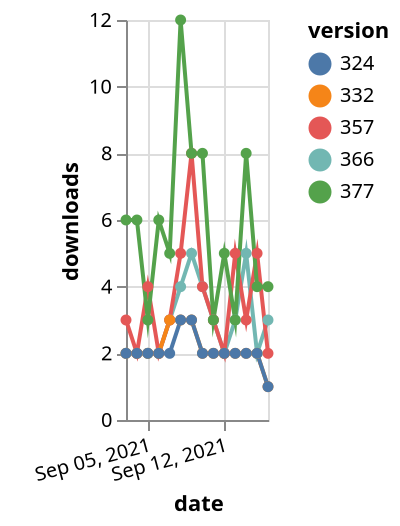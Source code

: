 {"$schema": "https://vega.github.io/schema/vega-lite/v5.json", "description": "A simple bar chart with embedded data.", "data": {"values": [{"date": "2021-09-03", "total": 4973, "delta": 2, "version": "366"}, {"date": "2021-09-04", "total": 4975, "delta": 2, "version": "366"}, {"date": "2021-09-05", "total": 4977, "delta": 2, "version": "366"}, {"date": "2021-09-06", "total": 4979, "delta": 2, "version": "366"}, {"date": "2021-09-07", "total": 4982, "delta": 3, "version": "366"}, {"date": "2021-09-08", "total": 4986, "delta": 4, "version": "366"}, {"date": "2021-09-09", "total": 4991, "delta": 5, "version": "366"}, {"date": "2021-09-10", "total": 4995, "delta": 4, "version": "366"}, {"date": "2021-09-11", "total": 4998, "delta": 3, "version": "366"}, {"date": "2021-09-12", "total": 5000, "delta": 2, "version": "366"}, {"date": "2021-09-13", "total": 5003, "delta": 3, "version": "366"}, {"date": "2021-09-14", "total": 5008, "delta": 5, "version": "366"}, {"date": "2021-09-15", "total": 5010, "delta": 2, "version": "366"}, {"date": "2021-09-16", "total": 5013, "delta": 3, "version": "366"}, {"date": "2021-09-03", "total": 7116, "delta": 3, "version": "357"}, {"date": "2021-09-04", "total": 7118, "delta": 2, "version": "357"}, {"date": "2021-09-05", "total": 7122, "delta": 4, "version": "357"}, {"date": "2021-09-06", "total": 7124, "delta": 2, "version": "357"}, {"date": "2021-09-07", "total": 7127, "delta": 3, "version": "357"}, {"date": "2021-09-08", "total": 7132, "delta": 5, "version": "357"}, {"date": "2021-09-09", "total": 7140, "delta": 8, "version": "357"}, {"date": "2021-09-10", "total": 7144, "delta": 4, "version": "357"}, {"date": "2021-09-11", "total": 7147, "delta": 3, "version": "357"}, {"date": "2021-09-12", "total": 7149, "delta": 2, "version": "357"}, {"date": "2021-09-13", "total": 7154, "delta": 5, "version": "357"}, {"date": "2021-09-14", "total": 7157, "delta": 3, "version": "357"}, {"date": "2021-09-15", "total": 7162, "delta": 5, "version": "357"}, {"date": "2021-09-16", "total": 7164, "delta": 2, "version": "357"}, {"date": "2021-09-03", "total": 6316, "delta": 2, "version": "332"}, {"date": "2021-09-04", "total": 6318, "delta": 2, "version": "332"}, {"date": "2021-09-05", "total": 6320, "delta": 2, "version": "332"}, {"date": "2021-09-06", "total": 6322, "delta": 2, "version": "332"}, {"date": "2021-09-07", "total": 6325, "delta": 3, "version": "332"}, {"date": "2021-09-08", "total": 6328, "delta": 3, "version": "332"}, {"date": "2021-09-09", "total": 6331, "delta": 3, "version": "332"}, {"date": "2021-09-10", "total": 6333, "delta": 2, "version": "332"}, {"date": "2021-09-11", "total": 6335, "delta": 2, "version": "332"}, {"date": "2021-09-12", "total": 6337, "delta": 2, "version": "332"}, {"date": "2021-09-13", "total": 6339, "delta": 2, "version": "332"}, {"date": "2021-09-14", "total": 6341, "delta": 2, "version": "332"}, {"date": "2021-09-15", "total": 6343, "delta": 2, "version": "332"}, {"date": "2021-09-16", "total": 6344, "delta": 1, "version": "332"}, {"date": "2021-09-03", "total": 6466, "delta": 6, "version": "377"}, {"date": "2021-09-04", "total": 6472, "delta": 6, "version": "377"}, {"date": "2021-09-05", "total": 6475, "delta": 3, "version": "377"}, {"date": "2021-09-06", "total": 6481, "delta": 6, "version": "377"}, {"date": "2021-09-07", "total": 6486, "delta": 5, "version": "377"}, {"date": "2021-09-08", "total": 6498, "delta": 12, "version": "377"}, {"date": "2021-09-09", "total": 6506, "delta": 8, "version": "377"}, {"date": "2021-09-10", "total": 6514, "delta": 8, "version": "377"}, {"date": "2021-09-11", "total": 6517, "delta": 3, "version": "377"}, {"date": "2021-09-12", "total": 6522, "delta": 5, "version": "377"}, {"date": "2021-09-13", "total": 6525, "delta": 3, "version": "377"}, {"date": "2021-09-14", "total": 6533, "delta": 8, "version": "377"}, {"date": "2021-09-15", "total": 6537, "delta": 4, "version": "377"}, {"date": "2021-09-16", "total": 6541, "delta": 4, "version": "377"}, {"date": "2021-09-03", "total": 3566, "delta": 2, "version": "324"}, {"date": "2021-09-04", "total": 3568, "delta": 2, "version": "324"}, {"date": "2021-09-05", "total": 3570, "delta": 2, "version": "324"}, {"date": "2021-09-06", "total": 3572, "delta": 2, "version": "324"}, {"date": "2021-09-07", "total": 3574, "delta": 2, "version": "324"}, {"date": "2021-09-08", "total": 3577, "delta": 3, "version": "324"}, {"date": "2021-09-09", "total": 3580, "delta": 3, "version": "324"}, {"date": "2021-09-10", "total": 3582, "delta": 2, "version": "324"}, {"date": "2021-09-11", "total": 3584, "delta": 2, "version": "324"}, {"date": "2021-09-12", "total": 3586, "delta": 2, "version": "324"}, {"date": "2021-09-13", "total": 3588, "delta": 2, "version": "324"}, {"date": "2021-09-14", "total": 3590, "delta": 2, "version": "324"}, {"date": "2021-09-15", "total": 3592, "delta": 2, "version": "324"}, {"date": "2021-09-16", "total": 3593, "delta": 1, "version": "324"}]}, "width": "container", "mark": {"type": "line", "point": {"filled": true}}, "encoding": {"x": {"field": "date", "type": "temporal", "timeUnit": "yearmonthdate", "title": "date", "axis": {"labelAngle": -15}}, "y": {"field": "delta", "type": "quantitative", "title": "downloads"}, "color": {"field": "version", "type": "nominal"}, "tooltip": {"field": "delta"}}}